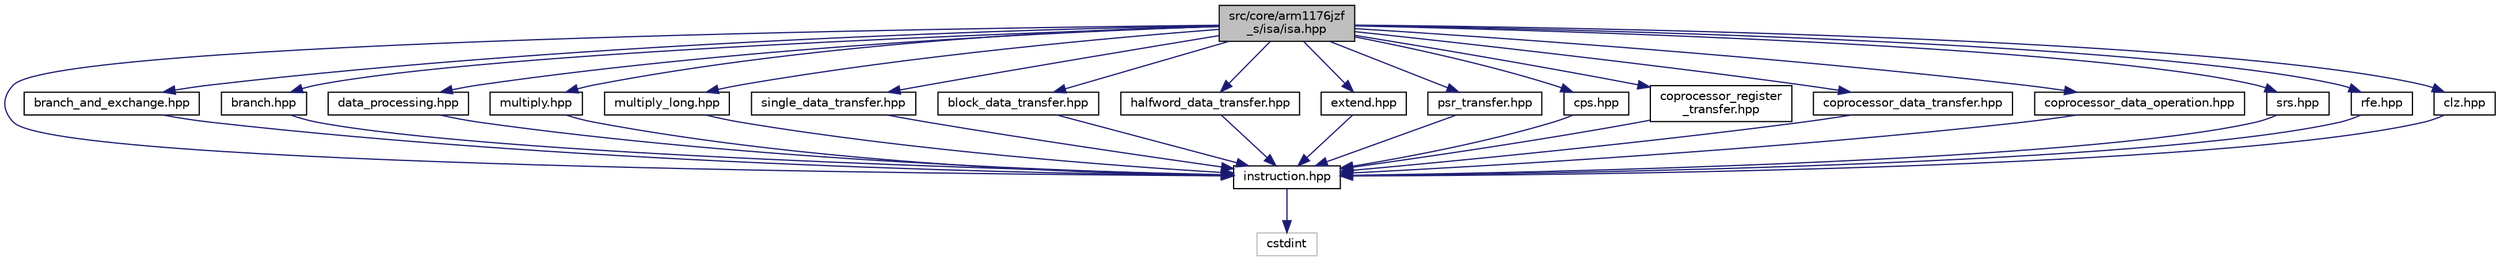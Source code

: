 digraph "src/core/arm1176jzf_s/isa/isa.hpp"
{
 // LATEX_PDF_SIZE
  bgcolor="transparent";
  edge [fontname="Helvetica",fontsize="10",labelfontname="Helvetica",labelfontsize="10"];
  node [fontname="Helvetica",fontsize="10",shape=record];
  Node1 [label="src/core/arm1176jzf\l_s/isa/isa.hpp",height=0.2,width=0.4,color="black", fillcolor="grey75", style="filled", fontcolor="black",tooltip=" "];
  Node1 -> Node2 [color="midnightblue",fontsize="10",style="solid",fontname="Helvetica"];
  Node2 [label="instruction.hpp",height=0.2,width=0.4,color="black",URL="$instruction_8hpp.html",tooltip=" "];
  Node2 -> Node3 [color="midnightblue",fontsize="10",style="solid",fontname="Helvetica"];
  Node3 [label="cstdint",height=0.2,width=0.4,color="grey75",tooltip=" "];
  Node1 -> Node4 [color="midnightblue",fontsize="10",style="solid",fontname="Helvetica"];
  Node4 [label="branch_and_exchange.hpp",height=0.2,width=0.4,color="black",URL="$branch__and__exchange_8hpp.html",tooltip=" "];
  Node4 -> Node2 [color="midnightblue",fontsize="10",style="solid",fontname="Helvetica"];
  Node1 -> Node5 [color="midnightblue",fontsize="10",style="solid",fontname="Helvetica"];
  Node5 [label="branch.hpp",height=0.2,width=0.4,color="black",URL="$branch_8hpp.html",tooltip=" "];
  Node5 -> Node2 [color="midnightblue",fontsize="10",style="solid",fontname="Helvetica"];
  Node1 -> Node6 [color="midnightblue",fontsize="10",style="solid",fontname="Helvetica"];
  Node6 [label="data_processing.hpp",height=0.2,width=0.4,color="black",URL="$data__processing_8hpp.html",tooltip=" "];
  Node6 -> Node2 [color="midnightblue",fontsize="10",style="solid",fontname="Helvetica"];
  Node1 -> Node7 [color="midnightblue",fontsize="10",style="solid",fontname="Helvetica"];
  Node7 [label="multiply.hpp",height=0.2,width=0.4,color="black",URL="$multiply_8hpp.html",tooltip=" "];
  Node7 -> Node2 [color="midnightblue",fontsize="10",style="solid",fontname="Helvetica"];
  Node1 -> Node8 [color="midnightblue",fontsize="10",style="solid",fontname="Helvetica"];
  Node8 [label="multiply_long.hpp",height=0.2,width=0.4,color="black",URL="$multiply__long_8hpp.html",tooltip=" "];
  Node8 -> Node2 [color="midnightblue",fontsize="10",style="solid",fontname="Helvetica"];
  Node1 -> Node9 [color="midnightblue",fontsize="10",style="solid",fontname="Helvetica"];
  Node9 [label="single_data_transfer.hpp",height=0.2,width=0.4,color="black",URL="$single__data__transfer_8hpp.html",tooltip=" "];
  Node9 -> Node2 [color="midnightblue",fontsize="10",style="solid",fontname="Helvetica"];
  Node1 -> Node10 [color="midnightblue",fontsize="10",style="solid",fontname="Helvetica"];
  Node10 [label="block_data_transfer.hpp",height=0.2,width=0.4,color="black",URL="$block__data__transfer_8hpp.html",tooltip=" "];
  Node10 -> Node2 [color="midnightblue",fontsize="10",style="solid",fontname="Helvetica"];
  Node1 -> Node11 [color="midnightblue",fontsize="10",style="solid",fontname="Helvetica"];
  Node11 [label="halfword_data_transfer.hpp",height=0.2,width=0.4,color="black",URL="$halfword__data__transfer_8hpp.html",tooltip=" "];
  Node11 -> Node2 [color="midnightblue",fontsize="10",style="solid",fontname="Helvetica"];
  Node1 -> Node12 [color="midnightblue",fontsize="10",style="solid",fontname="Helvetica"];
  Node12 [label="extend.hpp",height=0.2,width=0.4,color="black",URL="$extend_8hpp.html",tooltip=" "];
  Node12 -> Node2 [color="midnightblue",fontsize="10",style="solid",fontname="Helvetica"];
  Node1 -> Node13 [color="midnightblue",fontsize="10",style="solid",fontname="Helvetica"];
  Node13 [label="psr_transfer.hpp",height=0.2,width=0.4,color="black",URL="$psr__transfer_8hpp.html",tooltip=" "];
  Node13 -> Node2 [color="midnightblue",fontsize="10",style="solid",fontname="Helvetica"];
  Node1 -> Node14 [color="midnightblue",fontsize="10",style="solid",fontname="Helvetica"];
  Node14 [label="cps.hpp",height=0.2,width=0.4,color="black",URL="$cps_8hpp.html",tooltip=" "];
  Node14 -> Node2 [color="midnightblue",fontsize="10",style="solid",fontname="Helvetica"];
  Node1 -> Node15 [color="midnightblue",fontsize="10",style="solid",fontname="Helvetica"];
  Node15 [label="coprocessor_register\l_transfer.hpp",height=0.2,width=0.4,color="black",URL="$coprocessor__register__transfer_8hpp.html",tooltip=" "];
  Node15 -> Node2 [color="midnightblue",fontsize="10",style="solid",fontname="Helvetica"];
  Node1 -> Node16 [color="midnightblue",fontsize="10",style="solid",fontname="Helvetica"];
  Node16 [label="coprocessor_data_transfer.hpp",height=0.2,width=0.4,color="black",URL="$coprocessor__data__transfer_8hpp.html",tooltip=" "];
  Node16 -> Node2 [color="midnightblue",fontsize="10",style="solid",fontname="Helvetica"];
  Node1 -> Node17 [color="midnightblue",fontsize="10",style="solid",fontname="Helvetica"];
  Node17 [label="coprocessor_data_operation.hpp",height=0.2,width=0.4,color="black",URL="$coprocessor__data__operation_8hpp.html",tooltip=" "];
  Node17 -> Node2 [color="midnightblue",fontsize="10",style="solid",fontname="Helvetica"];
  Node1 -> Node18 [color="midnightblue",fontsize="10",style="solid",fontname="Helvetica"];
  Node18 [label="srs.hpp",height=0.2,width=0.4,color="black",URL="$srs_8hpp.html",tooltip=" "];
  Node18 -> Node2 [color="midnightblue",fontsize="10",style="solid",fontname="Helvetica"];
  Node1 -> Node19 [color="midnightblue",fontsize="10",style="solid",fontname="Helvetica"];
  Node19 [label="rfe.hpp",height=0.2,width=0.4,color="black",URL="$rfe_8hpp.html",tooltip=" "];
  Node19 -> Node2 [color="midnightblue",fontsize="10",style="solid",fontname="Helvetica"];
  Node1 -> Node20 [color="midnightblue",fontsize="10",style="solid",fontname="Helvetica"];
  Node20 [label="clz.hpp",height=0.2,width=0.4,color="black",URL="$clz_8hpp.html",tooltip=" "];
  Node20 -> Node2 [color="midnightblue",fontsize="10",style="solid",fontname="Helvetica"];
}
